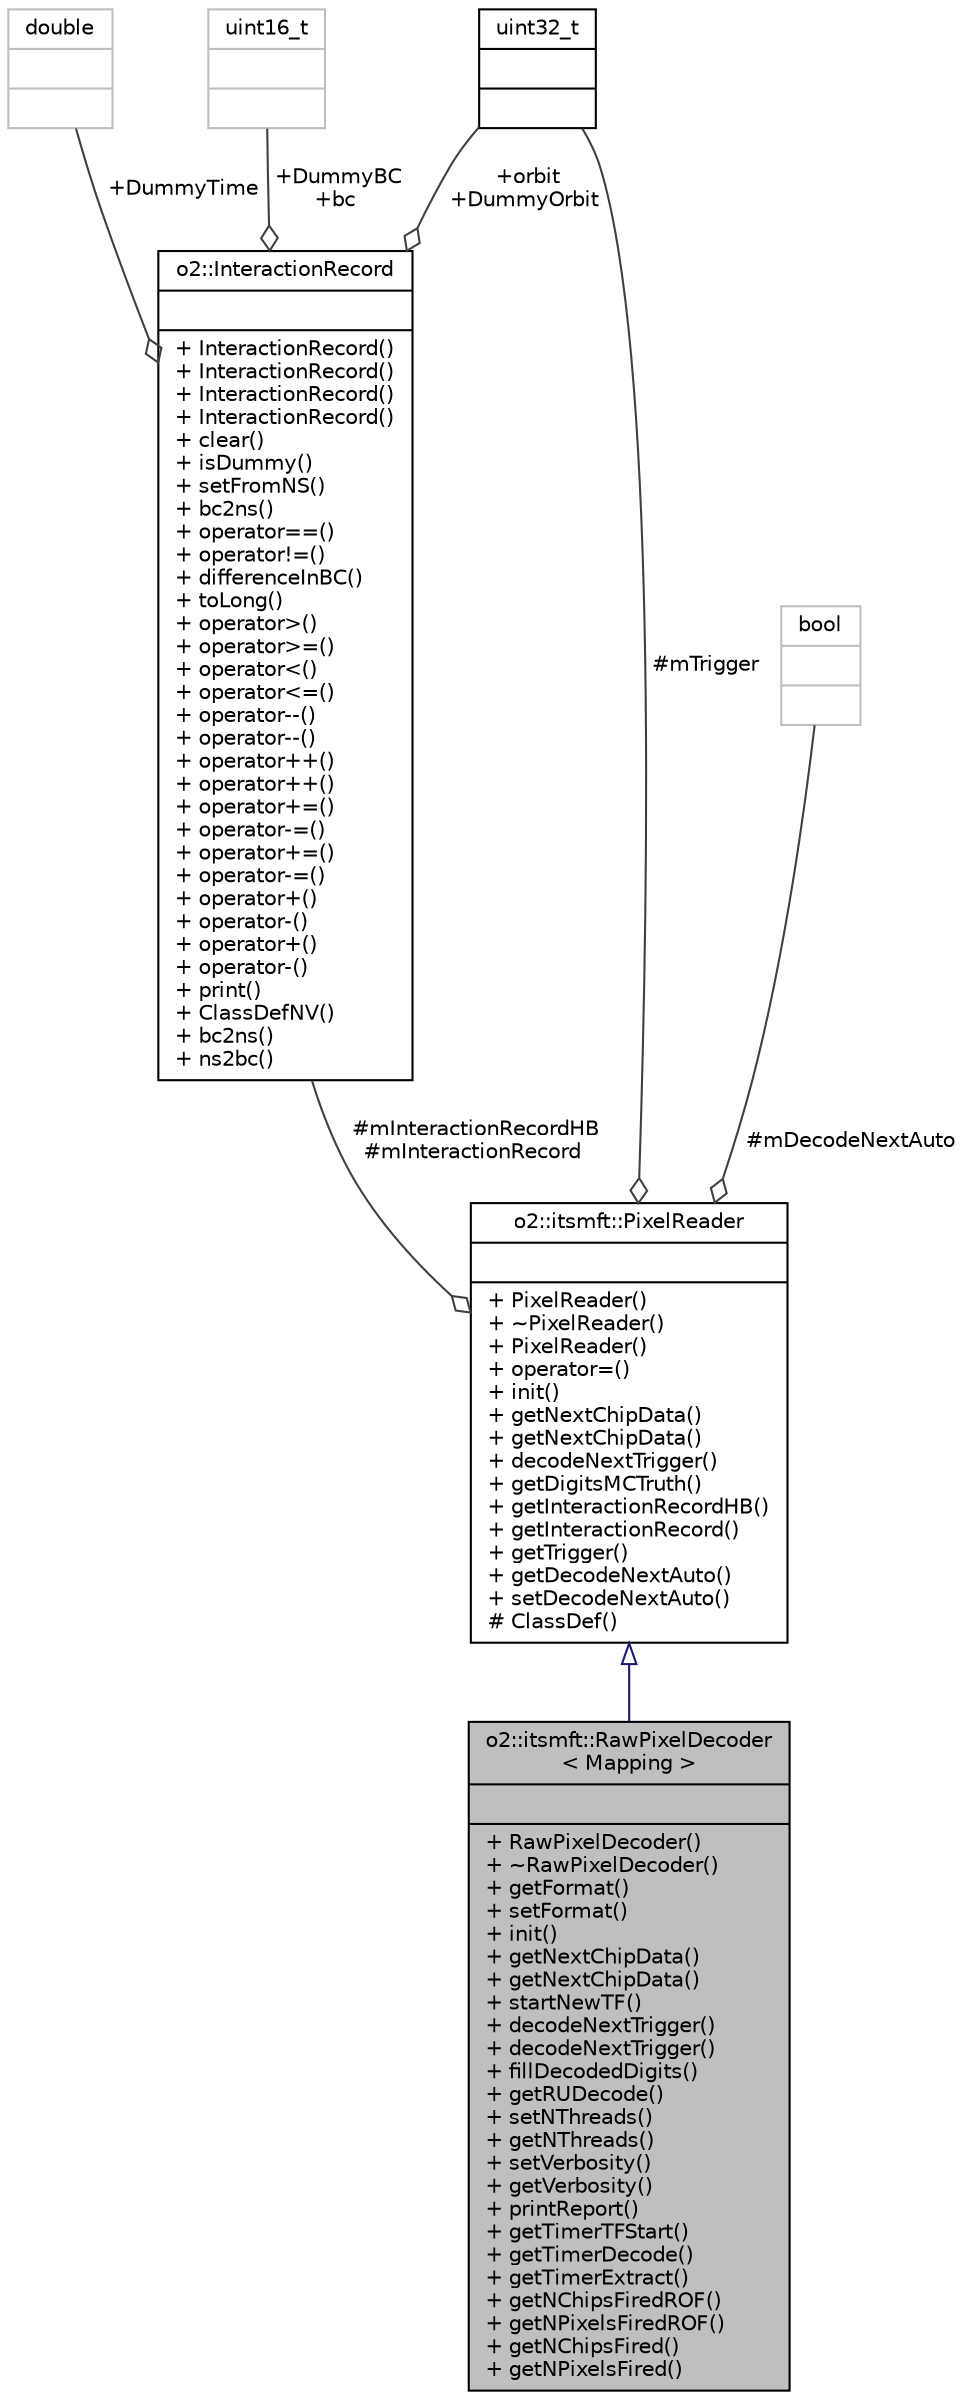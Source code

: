 digraph "o2::itsmft::RawPixelDecoder&lt; Mapping &gt;"
{
 // INTERACTIVE_SVG=YES
  bgcolor="transparent";
  edge [fontname="Helvetica",fontsize="10",labelfontname="Helvetica",labelfontsize="10"];
  node [fontname="Helvetica",fontsize="10",shape=record];
  Node2 [label="{o2::itsmft::RawPixelDecoder\l\< Mapping \>\n||+ RawPixelDecoder()\l+ ~RawPixelDecoder()\l+ getFormat()\l+ setFormat()\l+ init()\l+ getNextChipData()\l+ getNextChipData()\l+ startNewTF()\l+ decodeNextTrigger()\l+ decodeNextTrigger()\l+ fillDecodedDigits()\l+ getRUDecode()\l+ setNThreads()\l+ getNThreads()\l+ setVerbosity()\l+ getVerbosity()\l+ printReport()\l+ getTimerTFStart()\l+ getTimerDecode()\l+ getTimerExtract()\l+ getNChipsFiredROF()\l+ getNPixelsFiredROF()\l+ getNChipsFired()\l+ getNPixelsFired()\l}",height=0.2,width=0.4,color="black", fillcolor="grey75", style="filled", fontcolor="black"];
  Node3 -> Node2 [dir="back",color="midnightblue",fontsize="10",style="solid",arrowtail="onormal",fontname="Helvetica"];
  Node3 [label="{o2::itsmft::PixelReader\n||+ PixelReader()\l+ ~PixelReader()\l+ PixelReader()\l+ operator=()\l+ init()\l+ getNextChipData()\l+ getNextChipData()\l+ decodeNextTrigger()\l+ getDigitsMCTruth()\l+ getInteractionRecordHB()\l+ getInteractionRecord()\l+ getTrigger()\l+ getDecodeNextAuto()\l+ setDecodeNextAuto()\l# ClassDef()\l}",height=0.2,width=0.4,color="black",URL="$d1/d4f/classo2_1_1itsmft_1_1PixelReader.html",tooltip="PixelReader class for the ITSMFT. "];
  Node4 -> Node3 [color="grey25",fontsize="10",style="solid",label=" #mInteractionRecordHB\n#mInteractionRecord" ,arrowhead="odiamond",fontname="Helvetica"];
  Node4 [label="{o2::InteractionRecord\n||+ InteractionRecord()\l+ InteractionRecord()\l+ InteractionRecord()\l+ InteractionRecord()\l+ clear()\l+ isDummy()\l+ setFromNS()\l+ bc2ns()\l+ operator==()\l+ operator!=()\l+ differenceInBC()\l+ toLong()\l+ operator\>()\l+ operator\>=()\l+ operator\<()\l+ operator\<=()\l+ operator--()\l+ operator--()\l+ operator++()\l+ operator++()\l+ operator+=()\l+ operator-=()\l+ operator+=()\l+ operator-=()\l+ operator+()\l+ operator-()\l+ operator+()\l+ operator-()\l+ print()\l+ ClassDefNV()\l+ bc2ns()\l+ ns2bc()\l}",height=0.2,width=0.4,color="black",URL="$d1/d21/structo2_1_1InteractionRecord.html"];
  Node5 -> Node4 [color="grey25",fontsize="10",style="solid",label=" +DummyTime" ,arrowhead="odiamond",fontname="Helvetica"];
  Node5 [label="{double\n||}",height=0.2,width=0.4,color="grey75"];
  Node6 -> Node4 [color="grey25",fontsize="10",style="solid",label=" +DummyBC\n+bc" ,arrowhead="odiamond",fontname="Helvetica"];
  Node6 [label="{uint16_t\n||}",height=0.2,width=0.4,color="grey75"];
  Node7 -> Node4 [color="grey25",fontsize="10",style="solid",label=" +orbit\n+DummyOrbit" ,arrowhead="odiamond",fontname="Helvetica"];
  Node7 [label="{uint32_t\n||}",height=0.2,width=0.4,color="black",URL="$d3/d87/classuint32__t.html"];
  Node7 -> Node3 [color="grey25",fontsize="10",style="solid",label=" #mTrigger" ,arrowhead="odiamond",fontname="Helvetica"];
  Node8 -> Node3 [color="grey25",fontsize="10",style="solid",label=" #mDecodeNextAuto" ,arrowhead="odiamond",fontname="Helvetica"];
  Node8 [label="{bool\n||}",height=0.2,width=0.4,color="grey75"];
}
